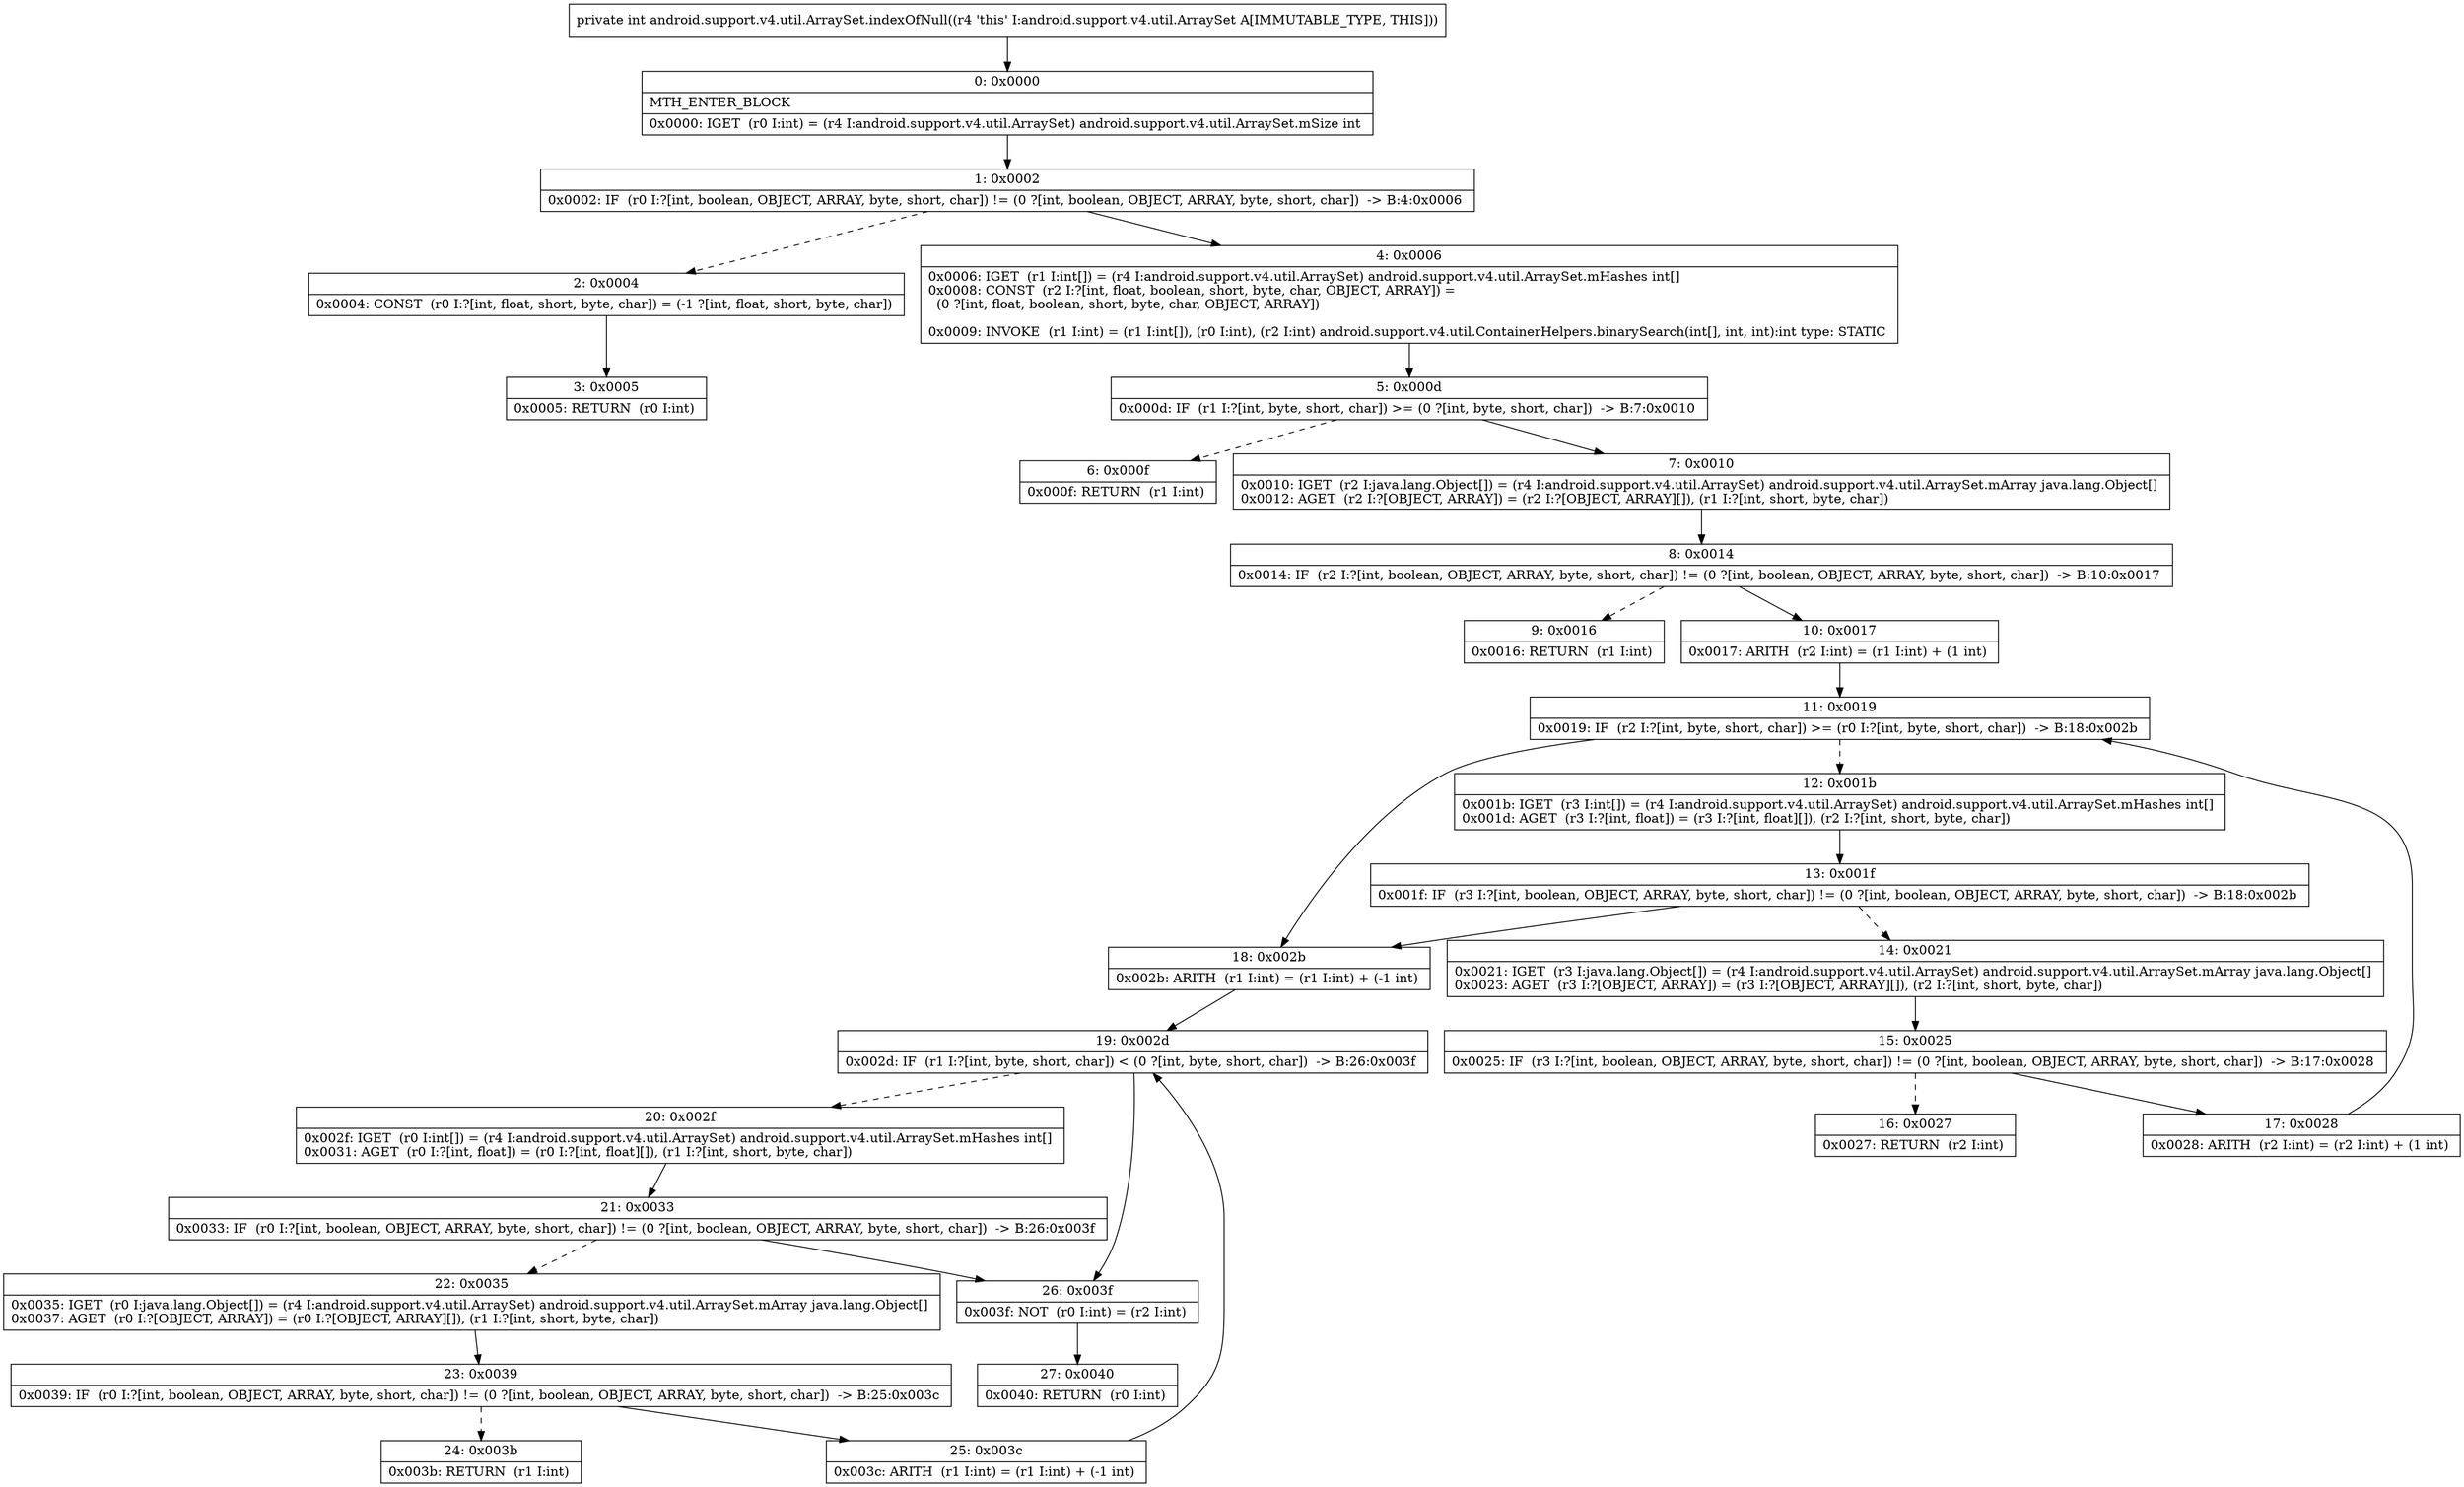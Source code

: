 digraph "CFG forandroid.support.v4.util.ArraySet.indexOfNull()I" {
Node_0 [shape=record,label="{0\:\ 0x0000|MTH_ENTER_BLOCK\l|0x0000: IGET  (r0 I:int) = (r4 I:android.support.v4.util.ArraySet) android.support.v4.util.ArraySet.mSize int \l}"];
Node_1 [shape=record,label="{1\:\ 0x0002|0x0002: IF  (r0 I:?[int, boolean, OBJECT, ARRAY, byte, short, char]) != (0 ?[int, boolean, OBJECT, ARRAY, byte, short, char])  \-\> B:4:0x0006 \l}"];
Node_2 [shape=record,label="{2\:\ 0x0004|0x0004: CONST  (r0 I:?[int, float, short, byte, char]) = (\-1 ?[int, float, short, byte, char]) \l}"];
Node_3 [shape=record,label="{3\:\ 0x0005|0x0005: RETURN  (r0 I:int) \l}"];
Node_4 [shape=record,label="{4\:\ 0x0006|0x0006: IGET  (r1 I:int[]) = (r4 I:android.support.v4.util.ArraySet) android.support.v4.util.ArraySet.mHashes int[] \l0x0008: CONST  (r2 I:?[int, float, boolean, short, byte, char, OBJECT, ARRAY]) = \l  (0 ?[int, float, boolean, short, byte, char, OBJECT, ARRAY])\l \l0x0009: INVOKE  (r1 I:int) = (r1 I:int[]), (r0 I:int), (r2 I:int) android.support.v4.util.ContainerHelpers.binarySearch(int[], int, int):int type: STATIC \l}"];
Node_5 [shape=record,label="{5\:\ 0x000d|0x000d: IF  (r1 I:?[int, byte, short, char]) \>= (0 ?[int, byte, short, char])  \-\> B:7:0x0010 \l}"];
Node_6 [shape=record,label="{6\:\ 0x000f|0x000f: RETURN  (r1 I:int) \l}"];
Node_7 [shape=record,label="{7\:\ 0x0010|0x0010: IGET  (r2 I:java.lang.Object[]) = (r4 I:android.support.v4.util.ArraySet) android.support.v4.util.ArraySet.mArray java.lang.Object[] \l0x0012: AGET  (r2 I:?[OBJECT, ARRAY]) = (r2 I:?[OBJECT, ARRAY][]), (r1 I:?[int, short, byte, char]) \l}"];
Node_8 [shape=record,label="{8\:\ 0x0014|0x0014: IF  (r2 I:?[int, boolean, OBJECT, ARRAY, byte, short, char]) != (0 ?[int, boolean, OBJECT, ARRAY, byte, short, char])  \-\> B:10:0x0017 \l}"];
Node_9 [shape=record,label="{9\:\ 0x0016|0x0016: RETURN  (r1 I:int) \l}"];
Node_10 [shape=record,label="{10\:\ 0x0017|0x0017: ARITH  (r2 I:int) = (r1 I:int) + (1 int) \l}"];
Node_11 [shape=record,label="{11\:\ 0x0019|0x0019: IF  (r2 I:?[int, byte, short, char]) \>= (r0 I:?[int, byte, short, char])  \-\> B:18:0x002b \l}"];
Node_12 [shape=record,label="{12\:\ 0x001b|0x001b: IGET  (r3 I:int[]) = (r4 I:android.support.v4.util.ArraySet) android.support.v4.util.ArraySet.mHashes int[] \l0x001d: AGET  (r3 I:?[int, float]) = (r3 I:?[int, float][]), (r2 I:?[int, short, byte, char]) \l}"];
Node_13 [shape=record,label="{13\:\ 0x001f|0x001f: IF  (r3 I:?[int, boolean, OBJECT, ARRAY, byte, short, char]) != (0 ?[int, boolean, OBJECT, ARRAY, byte, short, char])  \-\> B:18:0x002b \l}"];
Node_14 [shape=record,label="{14\:\ 0x0021|0x0021: IGET  (r3 I:java.lang.Object[]) = (r4 I:android.support.v4.util.ArraySet) android.support.v4.util.ArraySet.mArray java.lang.Object[] \l0x0023: AGET  (r3 I:?[OBJECT, ARRAY]) = (r3 I:?[OBJECT, ARRAY][]), (r2 I:?[int, short, byte, char]) \l}"];
Node_15 [shape=record,label="{15\:\ 0x0025|0x0025: IF  (r3 I:?[int, boolean, OBJECT, ARRAY, byte, short, char]) != (0 ?[int, boolean, OBJECT, ARRAY, byte, short, char])  \-\> B:17:0x0028 \l}"];
Node_16 [shape=record,label="{16\:\ 0x0027|0x0027: RETURN  (r2 I:int) \l}"];
Node_17 [shape=record,label="{17\:\ 0x0028|0x0028: ARITH  (r2 I:int) = (r2 I:int) + (1 int) \l}"];
Node_18 [shape=record,label="{18\:\ 0x002b|0x002b: ARITH  (r1 I:int) = (r1 I:int) + (\-1 int) \l}"];
Node_19 [shape=record,label="{19\:\ 0x002d|0x002d: IF  (r1 I:?[int, byte, short, char]) \< (0 ?[int, byte, short, char])  \-\> B:26:0x003f \l}"];
Node_20 [shape=record,label="{20\:\ 0x002f|0x002f: IGET  (r0 I:int[]) = (r4 I:android.support.v4.util.ArraySet) android.support.v4.util.ArraySet.mHashes int[] \l0x0031: AGET  (r0 I:?[int, float]) = (r0 I:?[int, float][]), (r1 I:?[int, short, byte, char]) \l}"];
Node_21 [shape=record,label="{21\:\ 0x0033|0x0033: IF  (r0 I:?[int, boolean, OBJECT, ARRAY, byte, short, char]) != (0 ?[int, boolean, OBJECT, ARRAY, byte, short, char])  \-\> B:26:0x003f \l}"];
Node_22 [shape=record,label="{22\:\ 0x0035|0x0035: IGET  (r0 I:java.lang.Object[]) = (r4 I:android.support.v4.util.ArraySet) android.support.v4.util.ArraySet.mArray java.lang.Object[] \l0x0037: AGET  (r0 I:?[OBJECT, ARRAY]) = (r0 I:?[OBJECT, ARRAY][]), (r1 I:?[int, short, byte, char]) \l}"];
Node_23 [shape=record,label="{23\:\ 0x0039|0x0039: IF  (r0 I:?[int, boolean, OBJECT, ARRAY, byte, short, char]) != (0 ?[int, boolean, OBJECT, ARRAY, byte, short, char])  \-\> B:25:0x003c \l}"];
Node_24 [shape=record,label="{24\:\ 0x003b|0x003b: RETURN  (r1 I:int) \l}"];
Node_25 [shape=record,label="{25\:\ 0x003c|0x003c: ARITH  (r1 I:int) = (r1 I:int) + (\-1 int) \l}"];
Node_26 [shape=record,label="{26\:\ 0x003f|0x003f: NOT  (r0 I:int) = (r2 I:int) \l}"];
Node_27 [shape=record,label="{27\:\ 0x0040|0x0040: RETURN  (r0 I:int) \l}"];
MethodNode[shape=record,label="{private int android.support.v4.util.ArraySet.indexOfNull((r4 'this' I:android.support.v4.util.ArraySet A[IMMUTABLE_TYPE, THIS])) }"];
MethodNode -> Node_0;
Node_0 -> Node_1;
Node_1 -> Node_2[style=dashed];
Node_1 -> Node_4;
Node_2 -> Node_3;
Node_4 -> Node_5;
Node_5 -> Node_6[style=dashed];
Node_5 -> Node_7;
Node_7 -> Node_8;
Node_8 -> Node_9[style=dashed];
Node_8 -> Node_10;
Node_10 -> Node_11;
Node_11 -> Node_12[style=dashed];
Node_11 -> Node_18;
Node_12 -> Node_13;
Node_13 -> Node_14[style=dashed];
Node_13 -> Node_18;
Node_14 -> Node_15;
Node_15 -> Node_16[style=dashed];
Node_15 -> Node_17;
Node_17 -> Node_11;
Node_18 -> Node_19;
Node_19 -> Node_20[style=dashed];
Node_19 -> Node_26;
Node_20 -> Node_21;
Node_21 -> Node_22[style=dashed];
Node_21 -> Node_26;
Node_22 -> Node_23;
Node_23 -> Node_24[style=dashed];
Node_23 -> Node_25;
Node_25 -> Node_19;
Node_26 -> Node_27;
}

